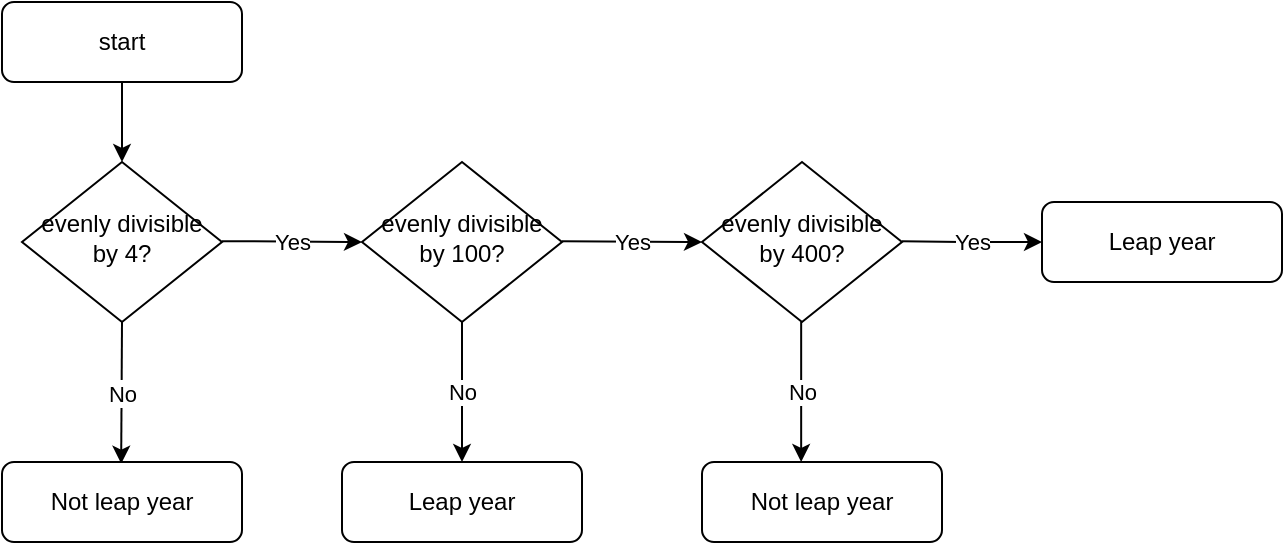 <mxfile version="13.10.0" type="github"><diagram id="C5RBs43oDa-KdzZeNtuy" name="Page-1"><mxGraphModel dx="749" dy="648" grid="1" gridSize="10" guides="1" tooltips="1" connect="1" arrows="1" fold="1" page="1" pageScale="1" pageWidth="827" pageHeight="1169" math="0" shadow="0"><root><mxCell id="WIyWlLk6GJQsqaUBKTNV-0"/><mxCell id="WIyWlLk6GJQsqaUBKTNV-1" parent="WIyWlLk6GJQsqaUBKTNV-0"/><mxCell id="WIyWlLk6GJQsqaUBKTNV-3" value="start" style="rounded=1;whiteSpace=wrap;html=1;fontSize=12;glass=0;strokeWidth=1;shadow=0;" parent="WIyWlLk6GJQsqaUBKTNV-1" vertex="1"><mxGeometry x="120" y="20" width="120" height="40" as="geometry"/></mxCell><mxCell id="WIyWlLk6GJQsqaUBKTNV-6" value="evenly divisible by 4?" style="rhombus;whiteSpace=wrap;html=1;shadow=0;fontFamily=Helvetica;fontSize=12;align=center;strokeWidth=1;spacing=6;spacingTop=-4;" parent="WIyWlLk6GJQsqaUBKTNV-1" vertex="1"><mxGeometry x="130" y="100" width="100" height="80" as="geometry"/></mxCell><mxCell id="WIyWlLk6GJQsqaUBKTNV-7" value="Not leap year" style="rounded=1;whiteSpace=wrap;html=1;fontSize=12;glass=0;strokeWidth=1;shadow=0;" parent="WIyWlLk6GJQsqaUBKTNV-1" vertex="1"><mxGeometry x="470" y="250" width="120" height="40" as="geometry"/></mxCell><mxCell id="WIyWlLk6GJQsqaUBKTNV-10" value="evenly divisible by 100?" style="rhombus;whiteSpace=wrap;html=1;shadow=0;fontFamily=Helvetica;fontSize=12;align=center;strokeWidth=1;spacing=6;spacingTop=-4;" parent="WIyWlLk6GJQsqaUBKTNV-1" vertex="1"><mxGeometry x="300" y="100" width="100" height="80" as="geometry"/></mxCell><mxCell id="WIyWlLk6GJQsqaUBKTNV-12" value="Leap year" style="rounded=1;whiteSpace=wrap;html=1;fontSize=12;glass=0;strokeWidth=1;shadow=0;" parent="WIyWlLk6GJQsqaUBKTNV-1" vertex="1"><mxGeometry x="640" y="120" width="120" height="40" as="geometry"/></mxCell><mxCell id="WHO9rhIo2GKrBzdGbjxO-0" value="evenly divisible by 400?" style="rhombus;whiteSpace=wrap;html=1;shadow=0;fontFamily=Helvetica;fontSize=12;align=center;strokeWidth=1;spacing=6;spacingTop=-4;" parent="WIyWlLk6GJQsqaUBKTNV-1" vertex="1"><mxGeometry x="470" y="100" width="100" height="80" as="geometry"/></mxCell><mxCell id="WHO9rhIo2GKrBzdGbjxO-2" value="" style="endArrow=classic;html=1;entryX=0;entryY=0.5;entryDx=0;entryDy=0;" parent="WIyWlLk6GJQsqaUBKTNV-1" target="WIyWlLk6GJQsqaUBKTNV-10" edge="1"><mxGeometry relative="1" as="geometry"><mxPoint x="230" y="139.58" as="sourcePoint"/><mxPoint x="330" y="139.58" as="targetPoint"/></mxGeometry></mxCell><mxCell id="WHO9rhIo2GKrBzdGbjxO-3" value="Yes" style="edgeLabel;resizable=0;html=1;align=center;verticalAlign=middle;" parent="WHO9rhIo2GKrBzdGbjxO-2" connectable="0" vertex="1"><mxGeometry relative="1" as="geometry"/></mxCell><mxCell id="WHO9rhIo2GKrBzdGbjxO-4" value="" style="endArrow=classic;html=1;exitX=0.5;exitY=1;exitDx=0;exitDy=0;entryX=0.5;entryY=0;entryDx=0;entryDy=0;" parent="WIyWlLk6GJQsqaUBKTNV-1" source="WIyWlLk6GJQsqaUBKTNV-3" target="WIyWlLk6GJQsqaUBKTNV-6" edge="1"><mxGeometry width="50" height="50" relative="1" as="geometry"><mxPoint x="170" y="110" as="sourcePoint"/><mxPoint x="220" y="60" as="targetPoint"/></mxGeometry></mxCell><mxCell id="WHO9rhIo2GKrBzdGbjxO-7" value="" style="endArrow=classic;html=1;" parent="WIyWlLk6GJQsqaUBKTNV-1" edge="1"><mxGeometry relative="1" as="geometry"><mxPoint x="400" y="139.58" as="sourcePoint"/><mxPoint x="470" y="140" as="targetPoint"/></mxGeometry></mxCell><mxCell id="WHO9rhIo2GKrBzdGbjxO-8" value="Yes" style="edgeLabel;resizable=0;html=1;align=center;verticalAlign=middle;" parent="WHO9rhIo2GKrBzdGbjxO-7" connectable="0" vertex="1"><mxGeometry relative="1" as="geometry"/></mxCell><mxCell id="WHO9rhIo2GKrBzdGbjxO-10" value="No" style="endArrow=classic;html=1;exitX=0.5;exitY=1;exitDx=0;exitDy=0;" parent="WIyWlLk6GJQsqaUBKTNV-1" source="WIyWlLk6GJQsqaUBKTNV-6" edge="1"><mxGeometry relative="1" as="geometry"><mxPoint x="179.58" y="190.0" as="sourcePoint"/><mxPoint x="179.58" y="250.83" as="targetPoint"/></mxGeometry></mxCell><mxCell id="WHO9rhIo2GKrBzdGbjxO-11" value="No" style="edgeLabel;resizable=0;html=1;align=center;verticalAlign=middle;" parent="WHO9rhIo2GKrBzdGbjxO-10" connectable="0" vertex="1"><mxGeometry relative="1" as="geometry"/></mxCell><mxCell id="WHO9rhIo2GKrBzdGbjxO-15" value="No" style="endArrow=classic;html=1;exitX=0.5;exitY=1;exitDx=0;exitDy=0;" parent="WIyWlLk6GJQsqaUBKTNV-1" source="WIyWlLk6GJQsqaUBKTNV-10" edge="1"><mxGeometry relative="1" as="geometry"><mxPoint x="160.0" y="190" as="sourcePoint"/><mxPoint x="350" y="250" as="targetPoint"/></mxGeometry></mxCell><mxCell id="WHO9rhIo2GKrBzdGbjxO-16" value="No" style="edgeLabel;resizable=0;html=1;align=center;verticalAlign=middle;" parent="WHO9rhIo2GKrBzdGbjxO-15" connectable="0" vertex="1"><mxGeometry relative="1" as="geometry"/></mxCell><mxCell id="WHO9rhIo2GKrBzdGbjxO-19" value="" style="endArrow=classic;html=1;" parent="WIyWlLk6GJQsqaUBKTNV-1" edge="1"><mxGeometry relative="1" as="geometry"><mxPoint x="570" y="139.58" as="sourcePoint"/><mxPoint x="640" y="140.0" as="targetPoint"/><Array as="points"><mxPoint x="600" y="140.0"/></Array></mxGeometry></mxCell><mxCell id="WHO9rhIo2GKrBzdGbjxO-20" value="Yes" style="edgeLabel;resizable=0;html=1;align=center;verticalAlign=middle;" parent="WHO9rhIo2GKrBzdGbjxO-19" connectable="0" vertex="1"><mxGeometry relative="1" as="geometry"/></mxCell><mxCell id="WHO9rhIo2GKrBzdGbjxO-21" value="Not leap year" style="rounded=1;whiteSpace=wrap;html=1;fontSize=12;glass=0;strokeWidth=1;shadow=0;" parent="WIyWlLk6GJQsqaUBKTNV-1" vertex="1"><mxGeometry x="120" y="250" width="120" height="40" as="geometry"/></mxCell><mxCell id="WHO9rhIo2GKrBzdGbjxO-22" value="No" style="endArrow=classic;html=1;exitX=0.5;exitY=1;exitDx=0;exitDy=0;" parent="WIyWlLk6GJQsqaUBKTNV-1" edge="1"><mxGeometry relative="1" as="geometry"><mxPoint x="519.58" y="180" as="sourcePoint"/><mxPoint x="519.58" y="250" as="targetPoint"/></mxGeometry></mxCell><mxCell id="WHO9rhIo2GKrBzdGbjxO-23" value="No" style="edgeLabel;resizable=0;html=1;align=center;verticalAlign=middle;" parent="WHO9rhIo2GKrBzdGbjxO-22" connectable="0" vertex="1"><mxGeometry relative="1" as="geometry"/></mxCell><mxCell id="WHO9rhIo2GKrBzdGbjxO-24" value="Leap year" style="rounded=1;whiteSpace=wrap;html=1;fontSize=12;glass=0;strokeWidth=1;shadow=0;" parent="WIyWlLk6GJQsqaUBKTNV-1" vertex="1"><mxGeometry x="290" y="250" width="120" height="40" as="geometry"/></mxCell></root></mxGraphModel></diagram></mxfile>